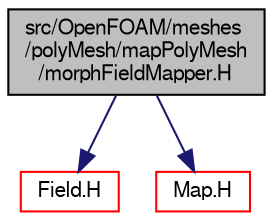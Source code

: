 digraph "src/OpenFOAM/meshes/polyMesh/mapPolyMesh/morphFieldMapper.H"
{
  bgcolor="transparent";
  edge [fontname="FreeSans",fontsize="10",labelfontname="FreeSans",labelfontsize="10"];
  node [fontname="FreeSans",fontsize="10",shape=record];
  Node0 [label="src/OpenFOAM/meshes\l/polyMesh/mapPolyMesh\l/morphFieldMapper.H",height=0.2,width=0.4,color="black", fillcolor="grey75", style="filled", fontcolor="black"];
  Node0 -> Node1 [color="midnightblue",fontsize="10",style="solid",fontname="FreeSans"];
  Node1 [label="Field.H",height=0.2,width=0.4,color="red",URL="$a09575.html"];
  Node0 -> Node81 [color="midnightblue",fontsize="10",style="solid",fontname="FreeSans"];
  Node81 [label="Map.H",height=0.2,width=0.4,color="red",URL="$a08489.html"];
}
